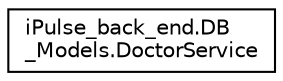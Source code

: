 digraph "Graphical Class Hierarchy"
{
 // LATEX_PDF_SIZE
  edge [fontname="Helvetica",fontsize="10",labelfontname="Helvetica",labelfontsize="10"];
  node [fontname="Helvetica",fontsize="10",shape=record];
  rankdir="LR";
  Node0 [label="iPulse_back_end.DB\l_Models.DoctorService",height=0.2,width=0.4,color="black", fillcolor="white", style="filled",URL="$classiPulse__back__end_1_1DB__Models_1_1DoctorService.html",tooltip=" "];
}
